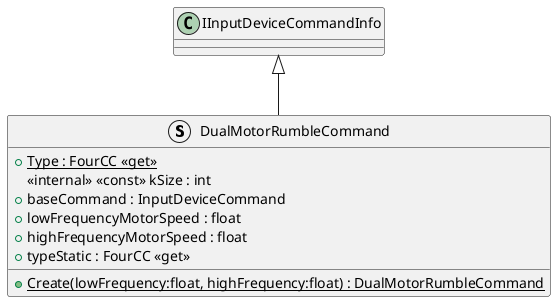 @startuml
struct DualMotorRumbleCommand {
    + {static} Type : FourCC <<get>>
    <<internal>> <<const>> kSize : int
    + baseCommand : InputDeviceCommand
    + lowFrequencyMotorSpeed : float
    + highFrequencyMotorSpeed : float
    + typeStatic : FourCC <<get>>
    + {static} Create(lowFrequency:float, highFrequency:float) : DualMotorRumbleCommand
}
IInputDeviceCommandInfo <|-- DualMotorRumbleCommand
@enduml
